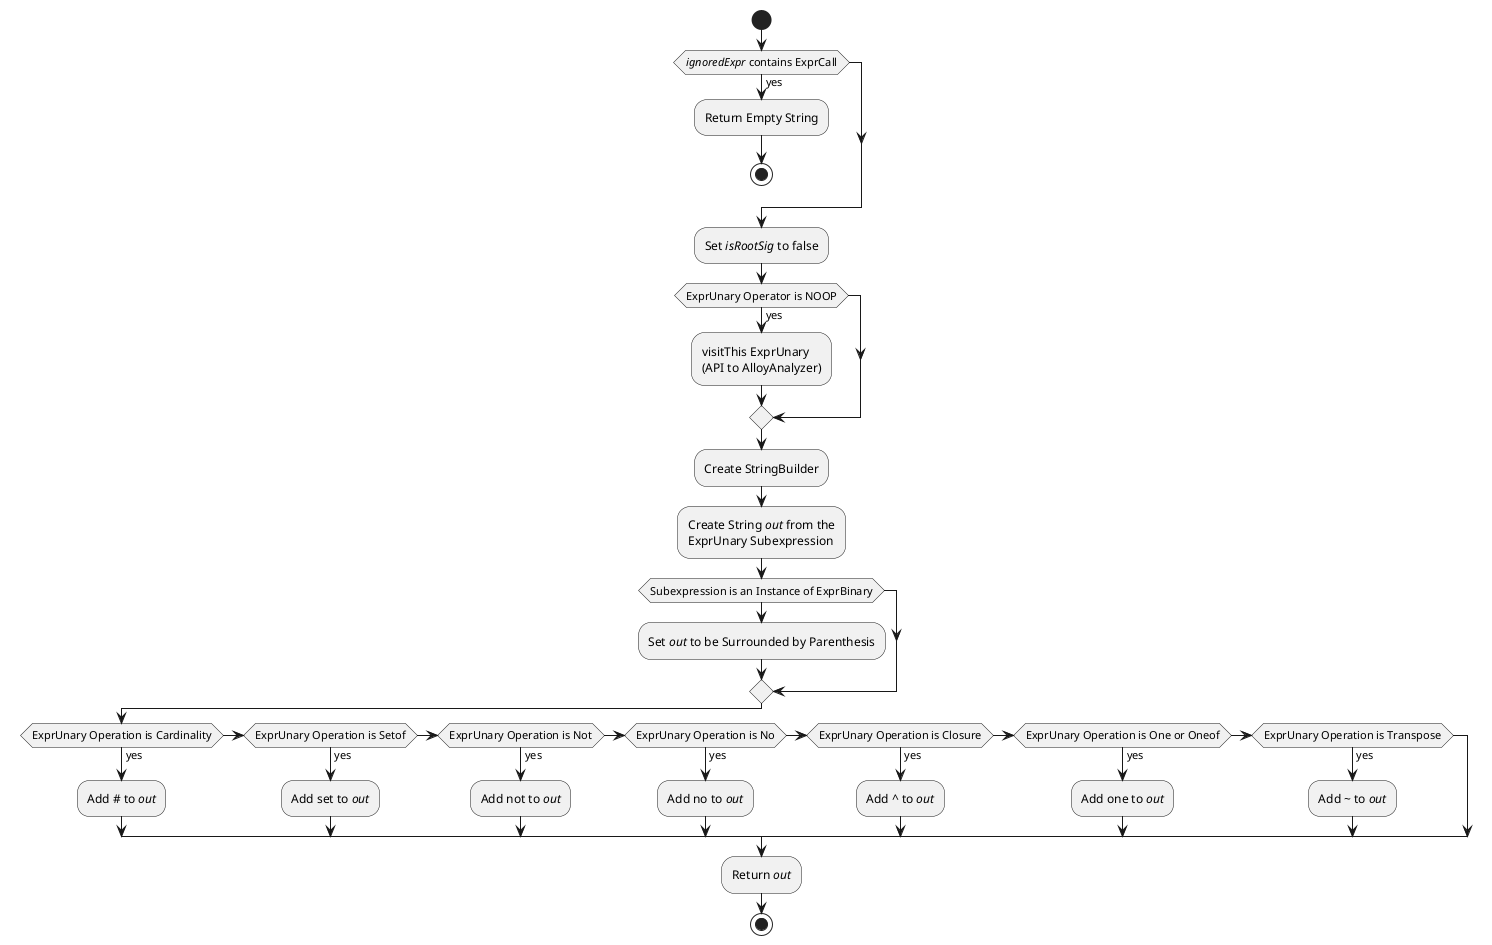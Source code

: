 @startuml
start
if(//ignoredExpr// contains ExprCall) then (yes)
:Return Empty String;
stop
endif
:Set //isRootSig// to false;
if(ExprUnary Operator is NOOP) then (yes)
:visitThis ExprUnary
(API to AlloyAnalyzer);
endif
:Create StringBuilder;
:Create String //out// from the
ExprUnary Subexpression;
if(Subexpression is an Instance of ExprBinary)
:Set //out// to be Surrounded by Parenthesis;
endif
if(ExprUnary Operation is Cardinality) then (yes)
:Add # to //out//;
elseif(ExprUnary Operation is Setof) then (yes)
:Add set to //out//;
elseif(ExprUnary Operation is Not) then (yes)
:Add not to //out//;
elseif(ExprUnary Operation is No) then (yes)
:Add no to //out//;
elseif(ExprUnary Operation is Closure) then (yes)
:Add ^ to //out//;
elseif(ExprUnary Operation is One or Oneof) then (yes)
:Add one to //out//;
elseif(ExprUnary Operation is Transpose) then (yes)
:Add ~ to //out//;
endif
:Return //out//;
stop
@enduml